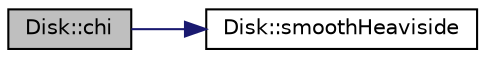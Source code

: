 digraph "Disk::chi"
{
  edge [fontname="Helvetica",fontsize="10",labelfontname="Helvetica",labelfontsize="10"];
  node [fontname="Helvetica",fontsize="10",shape=record];
  rankdir="LR";
  Node1 [label="Disk::chi",height=0.2,width=0.4,color="black", fillcolor="grey75", style="filled", fontcolor="black"];
  Node1 -> Node2 [color="midnightblue",fontsize="10",style="solid",fontname="Helvetica"];
  Node2 [label="Disk::smoothHeaviside",height=0.2,width=0.4,color="black", fillcolor="white", style="filled",URL="$class_disk.html#ab7f65af10857217606c73f7b598da9a4"];
}
